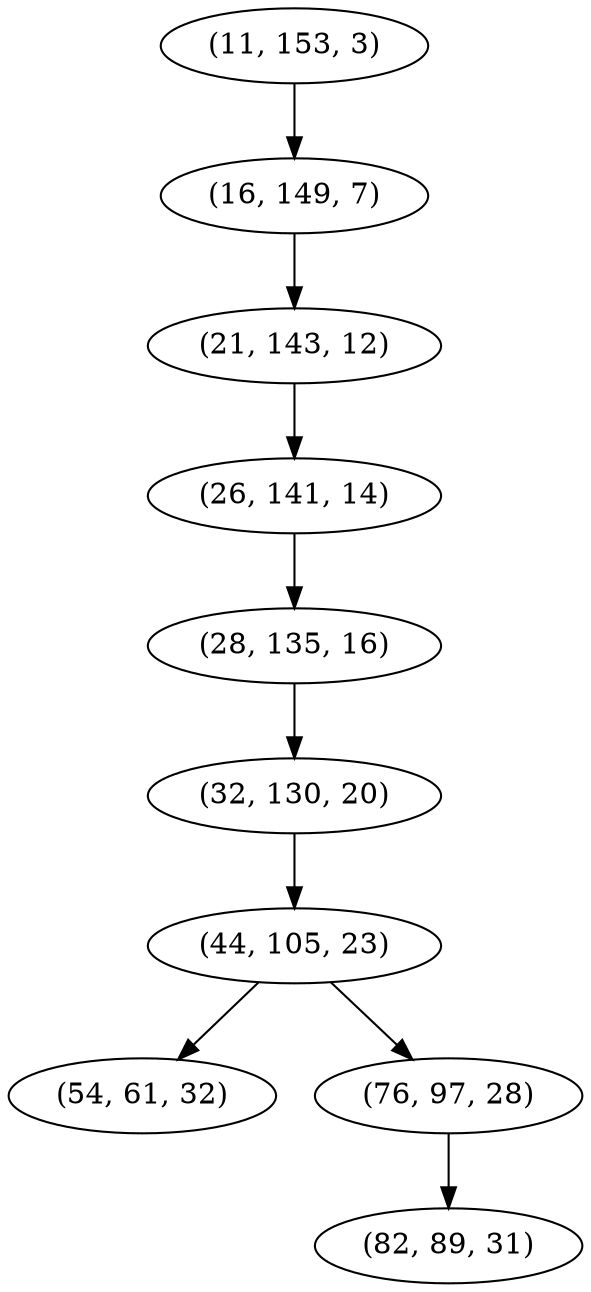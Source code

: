 digraph tree {
    "(11, 153, 3)";
    "(16, 149, 7)";
    "(21, 143, 12)";
    "(26, 141, 14)";
    "(28, 135, 16)";
    "(32, 130, 20)";
    "(44, 105, 23)";
    "(54, 61, 32)";
    "(76, 97, 28)";
    "(82, 89, 31)";
    "(11, 153, 3)" -> "(16, 149, 7)";
    "(16, 149, 7)" -> "(21, 143, 12)";
    "(21, 143, 12)" -> "(26, 141, 14)";
    "(26, 141, 14)" -> "(28, 135, 16)";
    "(28, 135, 16)" -> "(32, 130, 20)";
    "(32, 130, 20)" -> "(44, 105, 23)";
    "(44, 105, 23)" -> "(54, 61, 32)";
    "(44, 105, 23)" -> "(76, 97, 28)";
    "(76, 97, 28)" -> "(82, 89, 31)";
}
